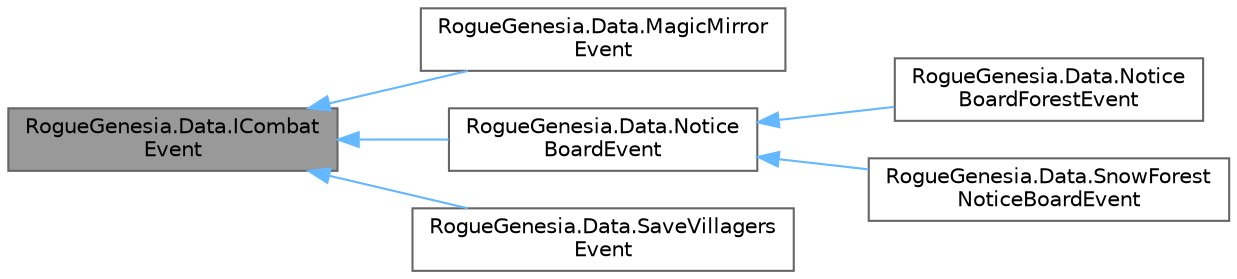 digraph "RogueGenesia.Data.ICombatEvent"
{
 // LATEX_PDF_SIZE
  bgcolor="transparent";
  edge [fontname=Helvetica,fontsize=10,labelfontname=Helvetica,labelfontsize=10];
  node [fontname=Helvetica,fontsize=10,shape=box,height=0.2,width=0.4];
  rankdir="LR";
  Node1 [label="RogueGenesia.Data.ICombat\lEvent",height=0.2,width=0.4,color="gray40", fillcolor="grey60", style="filled", fontcolor="black",tooltip=" "];
  Node1 -> Node2 [dir="back",color="steelblue1",style="solid"];
  Node2 [label="RogueGenesia.Data.MagicMirror\lEvent",height=0.2,width=0.4,color="gray40", fillcolor="white", style="filled",URL="$class_rogue_genesia_1_1_data_1_1_magic_mirror_event.html",tooltip=" "];
  Node1 -> Node3 [dir="back",color="steelblue1",style="solid"];
  Node3 [label="RogueGenesia.Data.Notice\lBoardEvent",height=0.2,width=0.4,color="gray40", fillcolor="white", style="filled",URL="$class_rogue_genesia_1_1_data_1_1_notice_board_event.html",tooltip=" "];
  Node3 -> Node4 [dir="back",color="steelblue1",style="solid"];
  Node4 [label="RogueGenesia.Data.Notice\lBoardForestEvent",height=0.2,width=0.4,color="gray40", fillcolor="white", style="filled",URL="$class_rogue_genesia_1_1_data_1_1_notice_board_forest_event.html",tooltip=" "];
  Node3 -> Node5 [dir="back",color="steelblue1",style="solid"];
  Node5 [label="RogueGenesia.Data.SnowForest\lNoticeBoardEvent",height=0.2,width=0.4,color="gray40", fillcolor="white", style="filled",URL="$class_rogue_genesia_1_1_data_1_1_snow_forest_notice_board_event.html",tooltip=" "];
  Node1 -> Node6 [dir="back",color="steelblue1",style="solid"];
  Node6 [label="RogueGenesia.Data.SaveVillagers\lEvent",height=0.2,width=0.4,color="gray40", fillcolor="white", style="filled",URL="$class_rogue_genesia_1_1_data_1_1_save_villagers_event.html",tooltip=" "];
}
